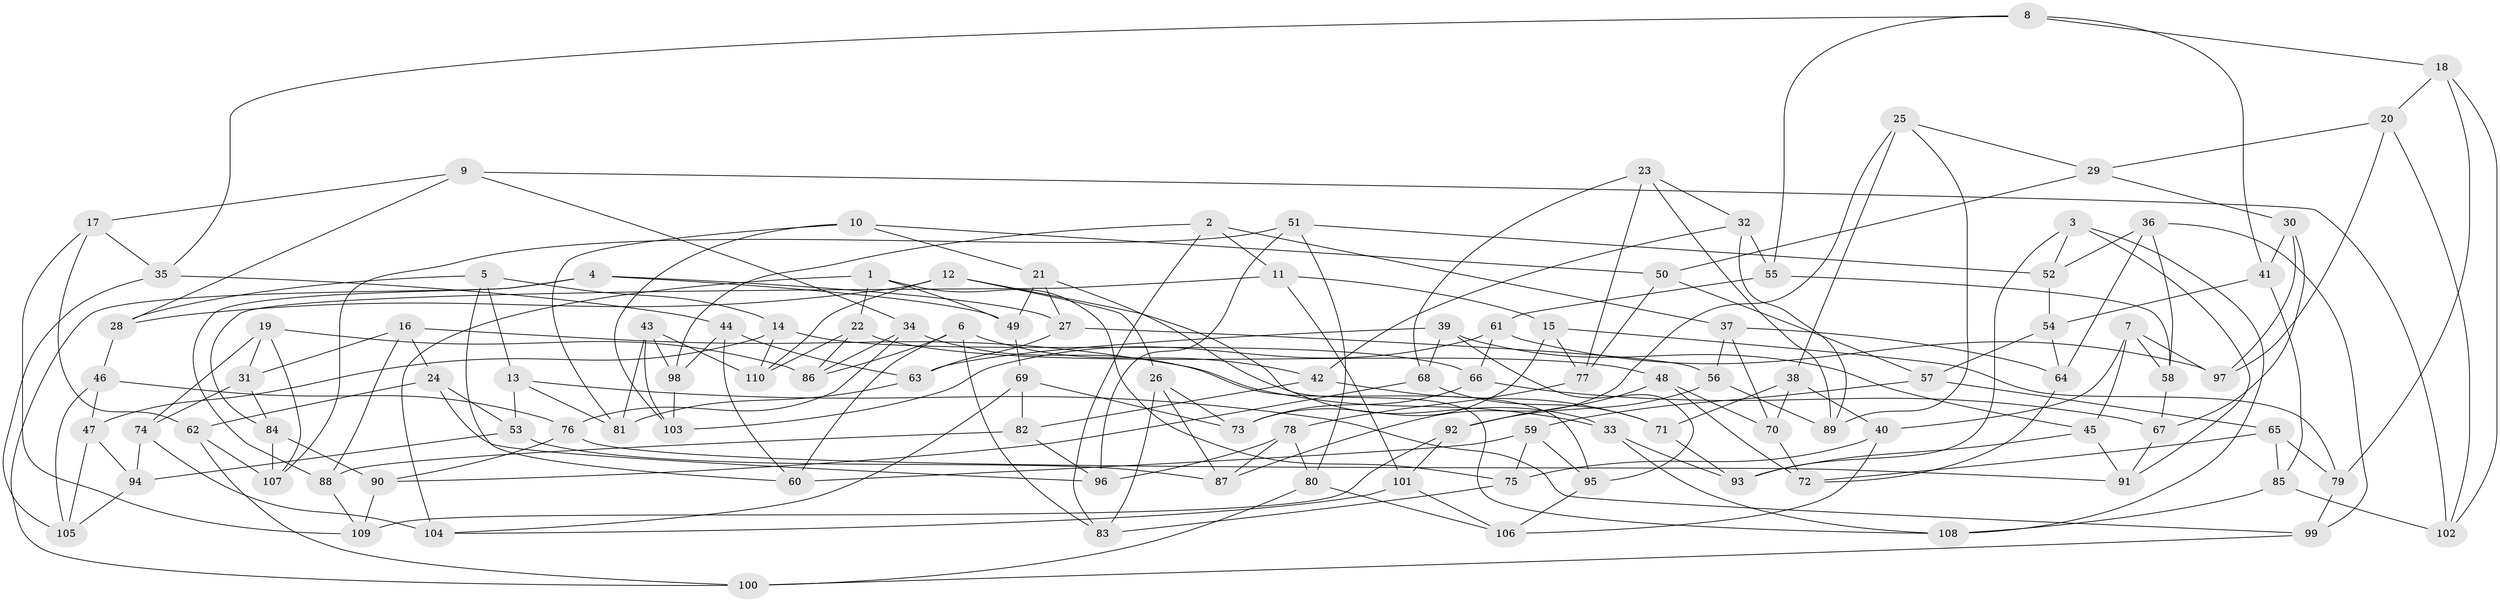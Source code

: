 // Generated by graph-tools (version 1.1) at 2025/57/03/09/25 04:57:01]
// undirected, 110 vertices, 220 edges
graph export_dot {
graph [start="1"]
  node [color=gray90,style=filled];
  1;
  2;
  3;
  4;
  5;
  6;
  7;
  8;
  9;
  10;
  11;
  12;
  13;
  14;
  15;
  16;
  17;
  18;
  19;
  20;
  21;
  22;
  23;
  24;
  25;
  26;
  27;
  28;
  29;
  30;
  31;
  32;
  33;
  34;
  35;
  36;
  37;
  38;
  39;
  40;
  41;
  42;
  43;
  44;
  45;
  46;
  47;
  48;
  49;
  50;
  51;
  52;
  53;
  54;
  55;
  56;
  57;
  58;
  59;
  60;
  61;
  62;
  63;
  64;
  65;
  66;
  67;
  68;
  69;
  70;
  71;
  72;
  73;
  74;
  75;
  76;
  77;
  78;
  79;
  80;
  81;
  82;
  83;
  84;
  85;
  86;
  87;
  88;
  89;
  90;
  91;
  92;
  93;
  94;
  95;
  96;
  97;
  98;
  99;
  100;
  101;
  102;
  103;
  104;
  105;
  106;
  107;
  108;
  109;
  110;
  1 -- 22;
  1 -- 104;
  1 -- 75;
  1 -- 49;
  2 -- 11;
  2 -- 98;
  2 -- 37;
  2 -- 83;
  3 -- 91;
  3 -- 52;
  3 -- 108;
  3 -- 93;
  4 -- 27;
  4 -- 49;
  4 -- 100;
  4 -- 88;
  5 -- 13;
  5 -- 28;
  5 -- 60;
  5 -- 14;
  6 -- 42;
  6 -- 86;
  6 -- 83;
  6 -- 60;
  7 -- 40;
  7 -- 45;
  7 -- 58;
  7 -- 97;
  8 -- 55;
  8 -- 35;
  8 -- 41;
  8 -- 18;
  9 -- 34;
  9 -- 28;
  9 -- 102;
  9 -- 17;
  10 -- 103;
  10 -- 21;
  10 -- 81;
  10 -- 50;
  11 -- 15;
  11 -- 101;
  11 -- 84;
  12 -- 33;
  12 -- 26;
  12 -- 28;
  12 -- 110;
  13 -- 99;
  13 -- 53;
  13 -- 81;
  14 -- 47;
  14 -- 66;
  14 -- 110;
  15 -- 73;
  15 -- 77;
  15 -- 79;
  16 -- 88;
  16 -- 24;
  16 -- 31;
  16 -- 33;
  17 -- 35;
  17 -- 109;
  17 -- 62;
  18 -- 79;
  18 -- 102;
  18 -- 20;
  19 -- 31;
  19 -- 86;
  19 -- 74;
  19 -- 107;
  20 -- 102;
  20 -- 29;
  20 -- 97;
  21 -- 27;
  21 -- 49;
  21 -- 108;
  22 -- 48;
  22 -- 86;
  22 -- 110;
  23 -- 89;
  23 -- 32;
  23 -- 68;
  23 -- 77;
  24 -- 62;
  24 -- 96;
  24 -- 53;
  25 -- 89;
  25 -- 29;
  25 -- 87;
  25 -- 38;
  26 -- 73;
  26 -- 87;
  26 -- 83;
  27 -- 56;
  27 -- 63;
  28 -- 46;
  29 -- 50;
  29 -- 30;
  30 -- 97;
  30 -- 67;
  30 -- 41;
  31 -- 84;
  31 -- 74;
  32 -- 55;
  32 -- 42;
  32 -- 89;
  33 -- 108;
  33 -- 93;
  34 -- 76;
  34 -- 86;
  34 -- 95;
  35 -- 105;
  35 -- 44;
  36 -- 64;
  36 -- 58;
  36 -- 52;
  36 -- 99;
  37 -- 64;
  37 -- 56;
  37 -- 70;
  38 -- 71;
  38 -- 40;
  38 -- 70;
  39 -- 45;
  39 -- 68;
  39 -- 63;
  39 -- 95;
  40 -- 106;
  40 -- 75;
  41 -- 54;
  41 -- 85;
  42 -- 71;
  42 -- 82;
  43 -- 110;
  43 -- 81;
  43 -- 98;
  43 -- 103;
  44 -- 60;
  44 -- 63;
  44 -- 98;
  45 -- 91;
  45 -- 93;
  46 -- 76;
  46 -- 105;
  46 -- 47;
  47 -- 105;
  47 -- 94;
  48 -- 92;
  48 -- 70;
  48 -- 72;
  49 -- 69;
  50 -- 57;
  50 -- 77;
  51 -- 52;
  51 -- 107;
  51 -- 80;
  51 -- 96;
  52 -- 54;
  53 -- 87;
  53 -- 94;
  54 -- 57;
  54 -- 64;
  55 -- 61;
  55 -- 58;
  56 -- 92;
  56 -- 89;
  57 -- 59;
  57 -- 65;
  58 -- 67;
  59 -- 75;
  59 -- 95;
  59 -- 60;
  61 -- 97;
  61 -- 66;
  61 -- 103;
  62 -- 100;
  62 -- 107;
  63 -- 81;
  64 -- 72;
  65 -- 85;
  65 -- 79;
  65 -- 72;
  66 -- 73;
  66 -- 67;
  67 -- 91;
  68 -- 71;
  68 -- 90;
  69 -- 104;
  69 -- 82;
  69 -- 73;
  70 -- 72;
  71 -- 93;
  74 -- 104;
  74 -- 94;
  75 -- 83;
  76 -- 91;
  76 -- 90;
  77 -- 78;
  78 -- 87;
  78 -- 80;
  78 -- 96;
  79 -- 99;
  80 -- 100;
  80 -- 106;
  82 -- 88;
  82 -- 96;
  84 -- 107;
  84 -- 90;
  85 -- 102;
  85 -- 108;
  88 -- 109;
  90 -- 109;
  92 -- 109;
  92 -- 101;
  94 -- 105;
  95 -- 106;
  98 -- 103;
  99 -- 100;
  101 -- 104;
  101 -- 106;
}
